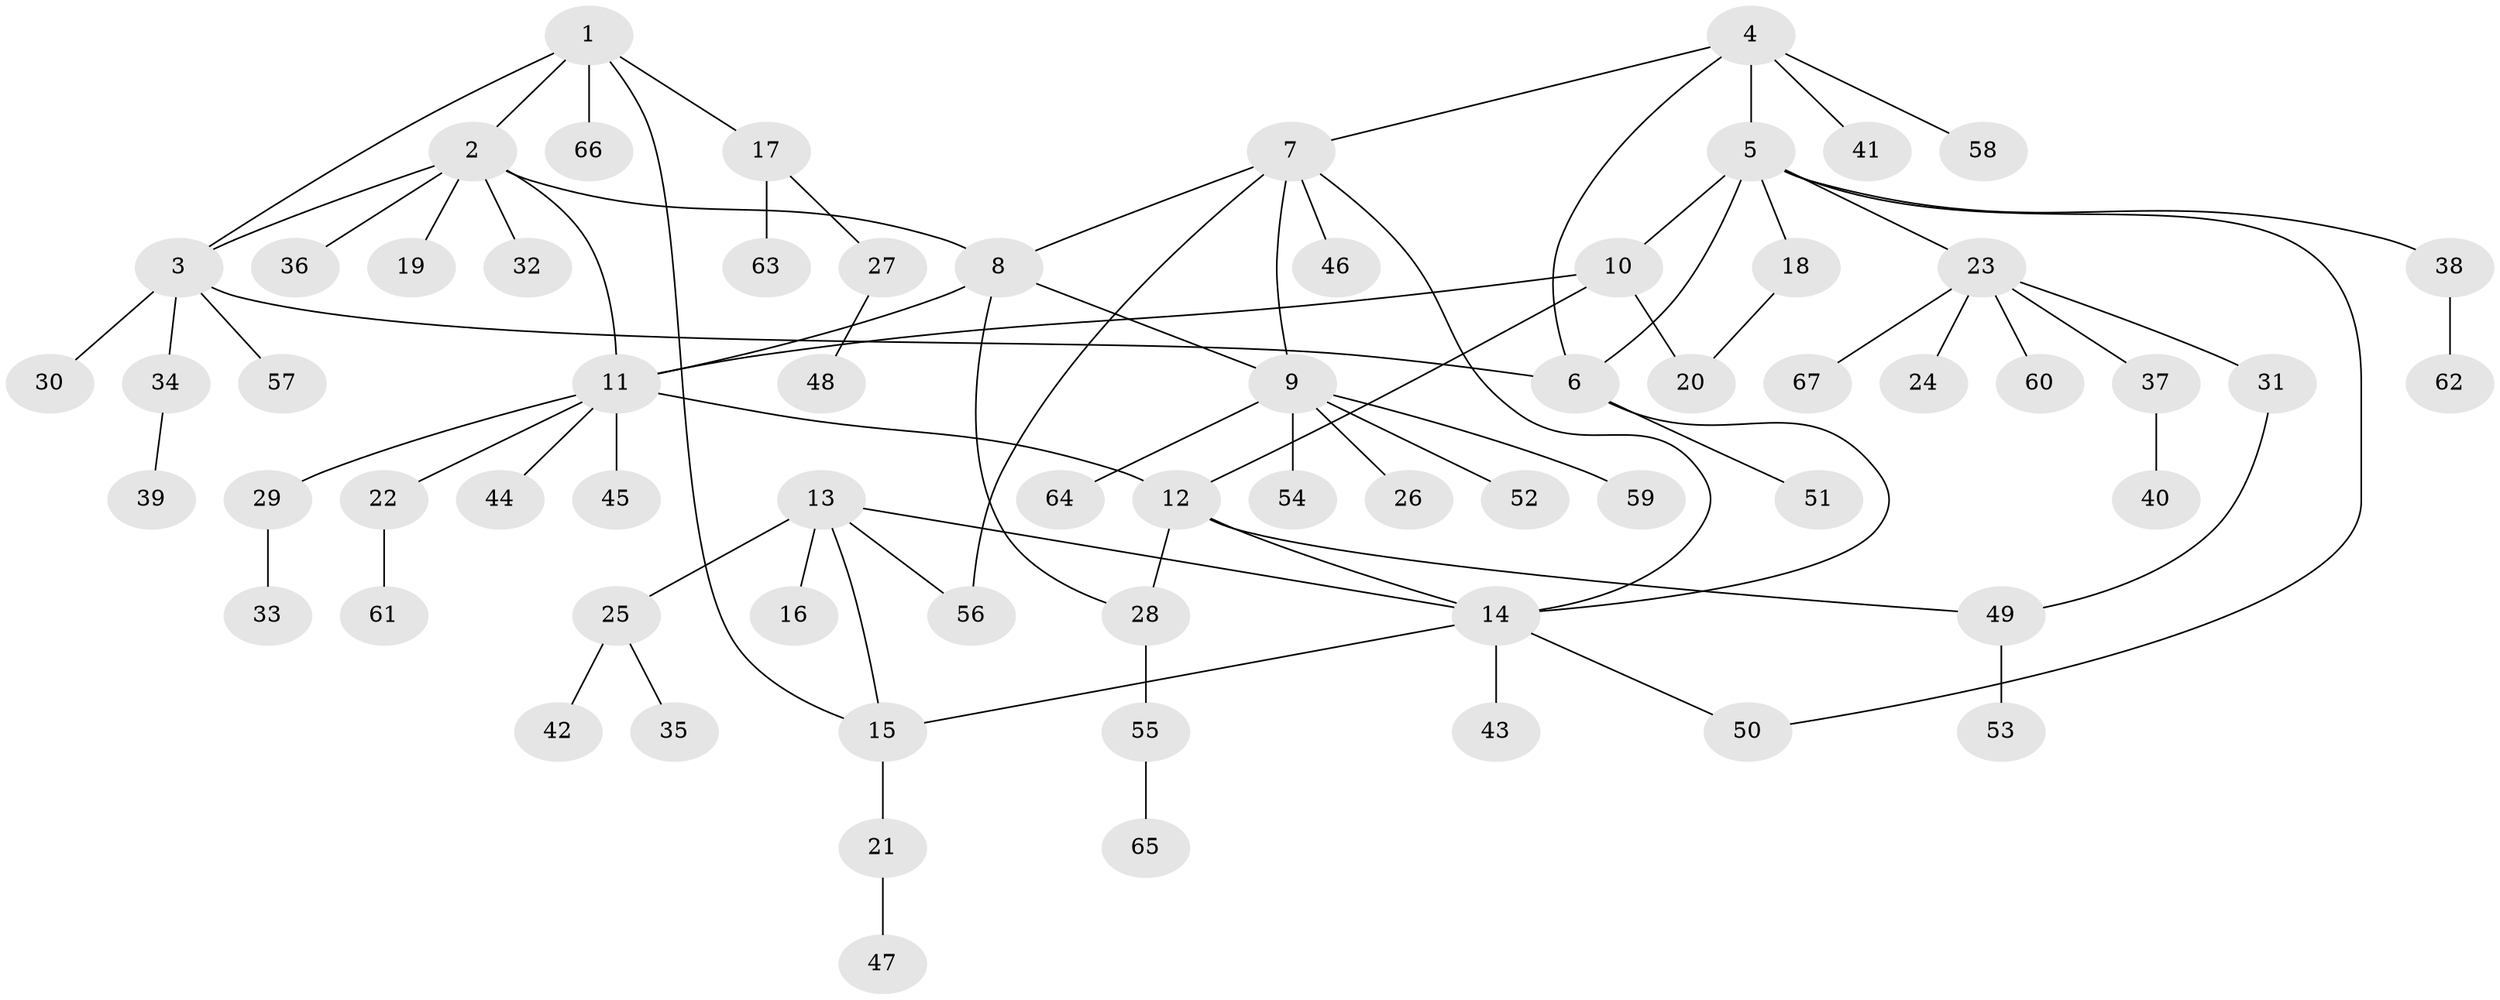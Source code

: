 // Generated by graph-tools (version 1.1) at 2025/16/03/09/25 04:16:05]
// undirected, 67 vertices, 82 edges
graph export_dot {
graph [start="1"]
  node [color=gray90,style=filled];
  1;
  2;
  3;
  4;
  5;
  6;
  7;
  8;
  9;
  10;
  11;
  12;
  13;
  14;
  15;
  16;
  17;
  18;
  19;
  20;
  21;
  22;
  23;
  24;
  25;
  26;
  27;
  28;
  29;
  30;
  31;
  32;
  33;
  34;
  35;
  36;
  37;
  38;
  39;
  40;
  41;
  42;
  43;
  44;
  45;
  46;
  47;
  48;
  49;
  50;
  51;
  52;
  53;
  54;
  55;
  56;
  57;
  58;
  59;
  60;
  61;
  62;
  63;
  64;
  65;
  66;
  67;
  1 -- 2;
  1 -- 3;
  1 -- 15;
  1 -- 17;
  1 -- 66;
  2 -- 3;
  2 -- 8;
  2 -- 11;
  2 -- 19;
  2 -- 32;
  2 -- 36;
  3 -- 6;
  3 -- 30;
  3 -- 34;
  3 -- 57;
  4 -- 5;
  4 -- 6;
  4 -- 7;
  4 -- 41;
  4 -- 58;
  5 -- 6;
  5 -- 10;
  5 -- 18;
  5 -- 23;
  5 -- 38;
  5 -- 50;
  6 -- 14;
  6 -- 51;
  7 -- 8;
  7 -- 9;
  7 -- 14;
  7 -- 46;
  7 -- 56;
  8 -- 9;
  8 -- 11;
  8 -- 28;
  9 -- 26;
  9 -- 52;
  9 -- 54;
  9 -- 59;
  9 -- 64;
  10 -- 11;
  10 -- 12;
  10 -- 20;
  11 -- 12;
  11 -- 22;
  11 -- 29;
  11 -- 44;
  11 -- 45;
  12 -- 14;
  12 -- 28;
  12 -- 49;
  13 -- 14;
  13 -- 15;
  13 -- 16;
  13 -- 25;
  13 -- 56;
  14 -- 15;
  14 -- 43;
  14 -- 50;
  15 -- 21;
  17 -- 27;
  17 -- 63;
  18 -- 20;
  21 -- 47;
  22 -- 61;
  23 -- 24;
  23 -- 31;
  23 -- 37;
  23 -- 60;
  23 -- 67;
  25 -- 35;
  25 -- 42;
  27 -- 48;
  28 -- 55;
  29 -- 33;
  31 -- 49;
  34 -- 39;
  37 -- 40;
  38 -- 62;
  49 -- 53;
  55 -- 65;
}
